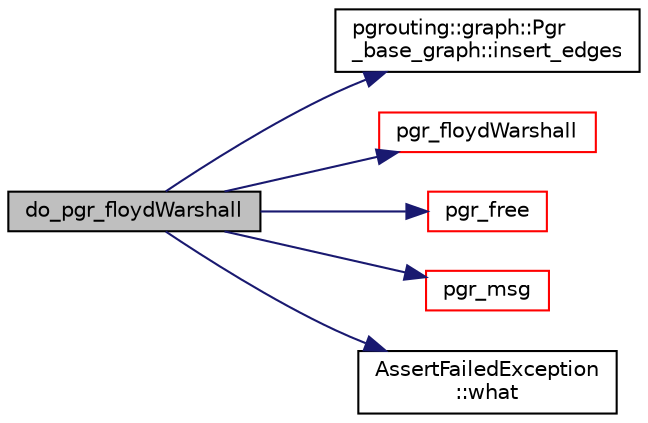 digraph "do_pgr_floydWarshall"
{
  edge [fontname="Helvetica",fontsize="10",labelfontname="Helvetica",labelfontsize="10"];
  node [fontname="Helvetica",fontsize="10",shape=record];
  rankdir="LR";
  Node0 [label="do_pgr_floydWarshall",height=0.2,width=0.4,color="black", fillcolor="grey75", style="filled", fontcolor="black"];
  Node0 -> Node1 [color="midnightblue",fontsize="10",style="solid",fontname="Helvetica"];
  Node1 [label="pgrouting::graph::Pgr\l_base_graph::insert_edges",height=0.2,width=0.4,color="black", fillcolor="white", style="filled",URL="$classpgrouting_1_1graph_1_1Pgr__base__graph.html#a7c90223ba36b5a1b43296ba8c852db25",tooltip="Inserts count edges of type T into the graph. "];
  Node0 -> Node2 [color="midnightblue",fontsize="10",style="solid",fontname="Helvetica"];
  Node2 [label="pgr_floydWarshall",height=0.2,width=0.4,color="red", fillcolor="white", style="filled",URL="$pgr__allpairs_8hpp.html#aeaa38557163906c525b923de110b84eb"];
  Node0 -> Node10 [color="midnightblue",fontsize="10",style="solid",fontname="Helvetica"];
  Node10 [label="pgr_free",height=0.2,width=0.4,color="red", fillcolor="white", style="filled",URL="$pgr__alloc_8hpp.html#aae87e343d8516ca2c6a60dcfbbf7fde6"];
  Node0 -> Node13 [color="midnightblue",fontsize="10",style="solid",fontname="Helvetica"];
  Node13 [label="pgr_msg",height=0.2,width=0.4,color="red", fillcolor="white", style="filled",URL="$pgr__alloc_8cpp.html#a03fe028457780ee3a4d223cd7fe9d53e"];
  Node0 -> Node14 [color="midnightblue",fontsize="10",style="solid",fontname="Helvetica"];
  Node14 [label="AssertFailedException\l::what",height=0.2,width=0.4,color="black", fillcolor="white", style="filled",URL="$classAssertFailedException.html#a7f00e7275e82f7b6bafec6339a27bc88"];
}
